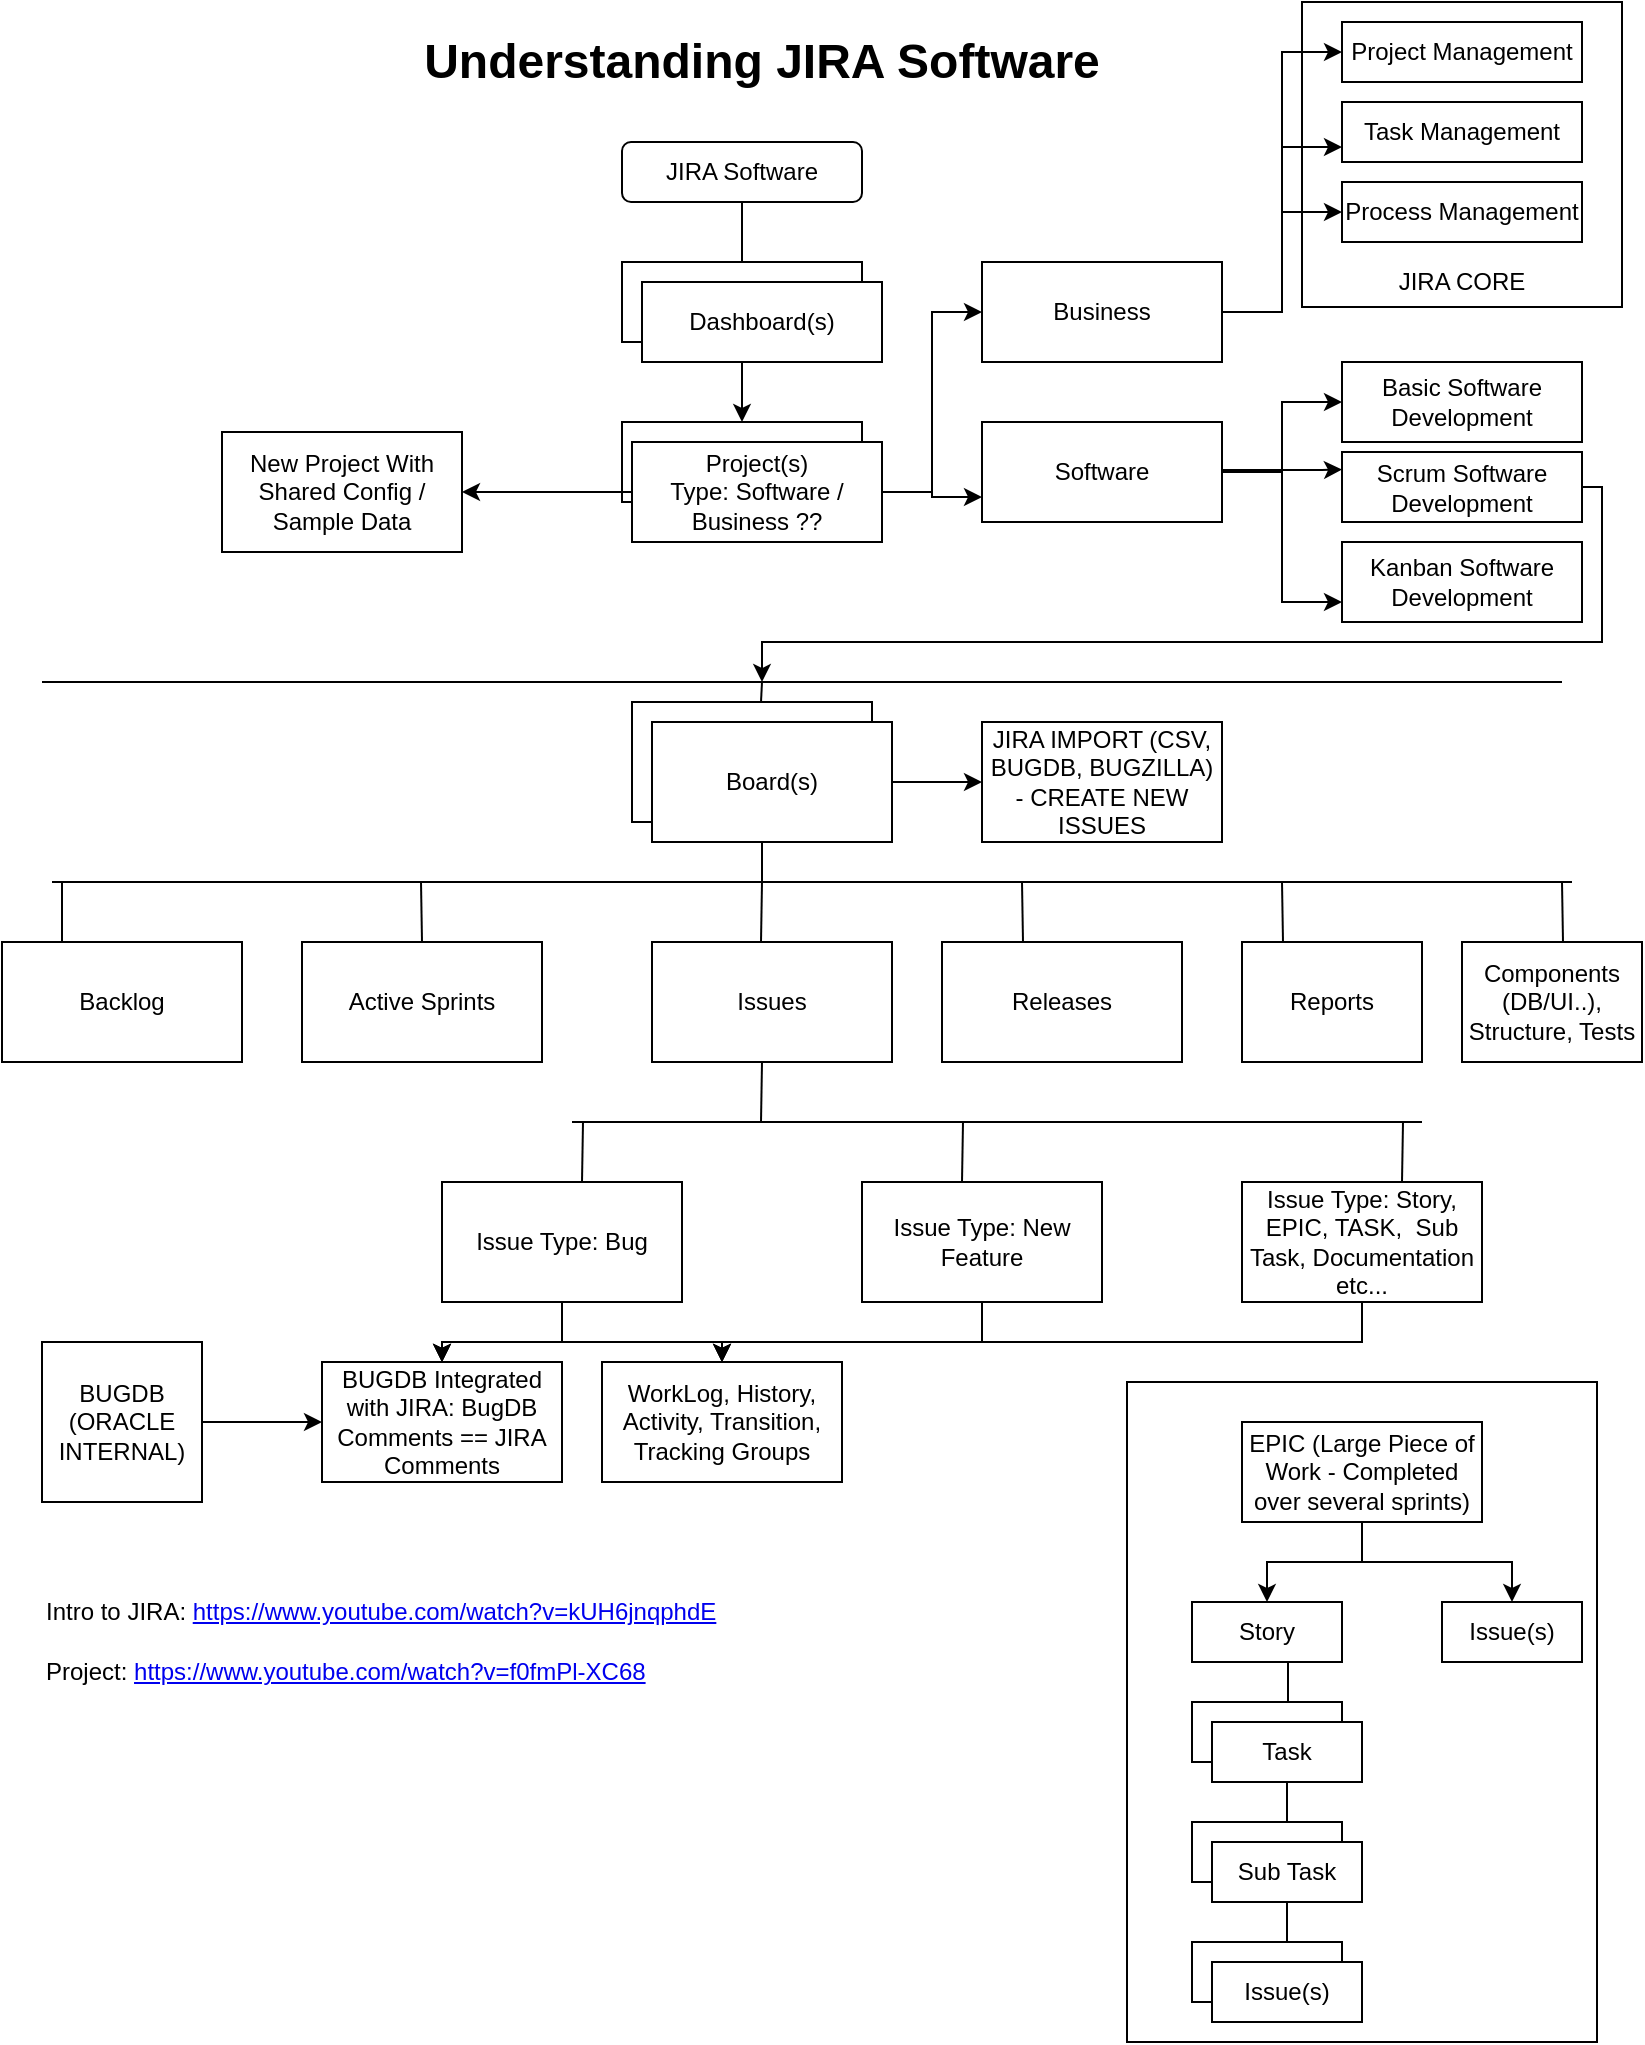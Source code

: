 <mxfile version="14.5.8" type="github">
  <diagram id="XiVcI0fO2w5clv84nWNZ" name="Page-1">
    <mxGraphModel dx="1666" dy="681" grid="1" gridSize="10" guides="1" tooltips="1" connect="1" arrows="1" fold="1" page="1" pageScale="1" pageWidth="850" pageHeight="1100" math="0" shadow="0">
      <root>
        <mxCell id="0" />
        <mxCell id="1" parent="0" />
        <mxCell id="yWXKgYh5VFUF6OWU8Q3p-115" value="" style="rounded=0;whiteSpace=wrap;html=1;" parent="1" vertex="1">
          <mxGeometry x="577.5" y="740" width="235" height="330" as="geometry" />
        </mxCell>
        <mxCell id="yWXKgYh5VFUF6OWU8Q3p-87" value="" style="rounded=0;whiteSpace=wrap;html=1;" parent="1" vertex="1">
          <mxGeometry x="665" y="50" width="160" height="152.5" as="geometry" />
        </mxCell>
        <mxCell id="yWXKgYh5VFUF6OWU8Q3p-1" value="&lt;h1&gt;Understanding JIRA Software&lt;/h1&gt;" style="text;html=1;strokeColor=none;fillColor=none;align=center;verticalAlign=middle;whiteSpace=wrap;rounded=0;" parent="1" vertex="1">
          <mxGeometry x="185" y="50" width="420" height="60" as="geometry" />
        </mxCell>
        <mxCell id="yWXKgYh5VFUF6OWU8Q3p-5" value="" style="edgeStyle=orthogonalEdgeStyle;rounded=0;orthogonalLoop=1;jettySize=auto;html=1;" parent="1" source="yWXKgYh5VFUF6OWU8Q3p-2" target="yWXKgYh5VFUF6OWU8Q3p-4" edge="1">
          <mxGeometry relative="1" as="geometry">
            <Array as="points">
              <mxPoint x="385" y="190" />
              <mxPoint x="385" y="190" />
            </Array>
          </mxGeometry>
        </mxCell>
        <mxCell id="yWXKgYh5VFUF6OWU8Q3p-2" value="JIRA Software" style="rounded=1;whiteSpace=wrap;html=1;" parent="1" vertex="1">
          <mxGeometry x="325" y="120" width="120" height="30" as="geometry" />
        </mxCell>
        <mxCell id="yWXKgYh5VFUF6OWU8Q3p-3" value="" style="rounded=0;whiteSpace=wrap;html=1;" parent="1" vertex="1">
          <mxGeometry x="325" y="180" width="120" height="40" as="geometry" />
        </mxCell>
        <mxCell id="yWXKgYh5VFUF6OWU8Q3p-10" value="" style="edgeStyle=orthogonalEdgeStyle;rounded=0;orthogonalLoop=1;jettySize=auto;html=1;" parent="1" source="yWXKgYh5VFUF6OWU8Q3p-4" edge="1">
          <mxGeometry relative="1" as="geometry">
            <mxPoint x="385" y="260" as="targetPoint" />
            <Array as="points">
              <mxPoint x="385" y="260" />
              <mxPoint x="385" y="260" />
            </Array>
          </mxGeometry>
        </mxCell>
        <mxCell id="yWXKgYh5VFUF6OWU8Q3p-4" value="Dashboard(s)" style="rounded=0;whiteSpace=wrap;html=1;" parent="1" vertex="1">
          <mxGeometry x="335" y="190" width="120" height="40" as="geometry" />
        </mxCell>
        <mxCell id="yWXKgYh5VFUF6OWU8Q3p-7" value="" style="rounded=0;whiteSpace=wrap;html=1;" parent="1" vertex="1">
          <mxGeometry x="325" y="260" width="120" height="40" as="geometry" />
        </mxCell>
        <mxCell id="yWXKgYh5VFUF6OWU8Q3p-84" style="edgeStyle=orthogonalEdgeStyle;rounded=0;orthogonalLoop=1;jettySize=auto;html=1;entryX=0;entryY=0.5;entryDx=0;entryDy=0;" parent="1" source="yWXKgYh5VFUF6OWU8Q3p-8" target="yWXKgYh5VFUF6OWU8Q3p-66" edge="1">
          <mxGeometry relative="1" as="geometry" />
        </mxCell>
        <mxCell id="yWXKgYh5VFUF6OWU8Q3p-85" style="edgeStyle=orthogonalEdgeStyle;rounded=0;orthogonalLoop=1;jettySize=auto;html=1;entryX=0;entryY=0.75;entryDx=0;entryDy=0;" parent="1" source="yWXKgYh5VFUF6OWU8Q3p-8" target="yWXKgYh5VFUF6OWU8Q3p-67" edge="1">
          <mxGeometry relative="1" as="geometry" />
        </mxCell>
        <mxCell id="yWXKgYh5VFUF6OWU8Q3p-91" style="edgeStyle=orthogonalEdgeStyle;rounded=0;orthogonalLoop=1;jettySize=auto;html=1;entryX=1;entryY=0.5;entryDx=0;entryDy=0;" parent="1" source="yWXKgYh5VFUF6OWU8Q3p-8" target="yWXKgYh5VFUF6OWU8Q3p-90" edge="1">
          <mxGeometry relative="1" as="geometry" />
        </mxCell>
        <mxCell id="yWXKgYh5VFUF6OWU8Q3p-8" value="Project(s)&lt;br&gt;Type: Software / Business ??" style="rounded=0;whiteSpace=wrap;html=1;" parent="1" vertex="1">
          <mxGeometry x="330" y="270" width="125" height="50" as="geometry" />
        </mxCell>
        <mxCell id="yWXKgYh5VFUF6OWU8Q3p-13" value="" style="endArrow=none;html=1;" parent="1" edge="1">
          <mxGeometry width="50" height="50" relative="1" as="geometry">
            <mxPoint x="35" y="390" as="sourcePoint" />
            <mxPoint x="795" y="390" as="targetPoint" />
          </mxGeometry>
        </mxCell>
        <mxCell id="yWXKgYh5VFUF6OWU8Q3p-17" value="" style="rounded=0;whiteSpace=wrap;html=1;" parent="1" vertex="1">
          <mxGeometry x="330" y="400" width="120" height="60" as="geometry" />
        </mxCell>
        <mxCell id="yWXKgYh5VFUF6OWU8Q3p-93" style="edgeStyle=orthogonalEdgeStyle;rounded=0;orthogonalLoop=1;jettySize=auto;html=1;" parent="1" source="yWXKgYh5VFUF6OWU8Q3p-18" target="yWXKgYh5VFUF6OWU8Q3p-92" edge="1">
          <mxGeometry relative="1" as="geometry" />
        </mxCell>
        <mxCell id="yWXKgYh5VFUF6OWU8Q3p-18" value="Board(s)" style="rounded=0;whiteSpace=wrap;html=1;" parent="1" vertex="1">
          <mxGeometry x="340" y="410" width="120" height="60" as="geometry" />
        </mxCell>
        <mxCell id="yWXKgYh5VFUF6OWU8Q3p-19" value="" style="endArrow=none;html=1;" parent="1" edge="1">
          <mxGeometry width="50" height="50" relative="1" as="geometry">
            <mxPoint x="40" y="490" as="sourcePoint" />
            <mxPoint x="800" y="490" as="targetPoint" />
          </mxGeometry>
        </mxCell>
        <mxCell id="yWXKgYh5VFUF6OWU8Q3p-23" value="" style="endArrow=none;html=1;" parent="1" edge="1">
          <mxGeometry width="50" height="50" relative="1" as="geometry">
            <mxPoint x="395" y="390" as="sourcePoint" />
            <mxPoint x="394.5" y="400" as="targetPoint" />
          </mxGeometry>
        </mxCell>
        <mxCell id="yWXKgYh5VFUF6OWU8Q3p-25" value="" style="endArrow=none;html=1;" parent="1" edge="1">
          <mxGeometry width="50" height="50" relative="1" as="geometry">
            <mxPoint x="395" y="470" as="sourcePoint" />
            <mxPoint x="395" y="490" as="targetPoint" />
          </mxGeometry>
        </mxCell>
        <mxCell id="yWXKgYh5VFUF6OWU8Q3p-27" value="Backlog" style="rounded=0;whiteSpace=wrap;html=1;" parent="1" vertex="1">
          <mxGeometry x="15" y="520" width="120" height="60" as="geometry" />
        </mxCell>
        <mxCell id="yWXKgYh5VFUF6OWU8Q3p-28" value="Active Sprints" style="rounded=0;whiteSpace=wrap;html=1;" parent="1" vertex="1">
          <mxGeometry x="165" y="520" width="120" height="60" as="geometry" />
        </mxCell>
        <mxCell id="yWXKgYh5VFUF6OWU8Q3p-29" value="Releases" style="rounded=0;whiteSpace=wrap;html=1;" parent="1" vertex="1">
          <mxGeometry x="485" y="520" width="120" height="60" as="geometry" />
        </mxCell>
        <mxCell id="yWXKgYh5VFUF6OWU8Q3p-30" value="Reports" style="rounded=0;whiteSpace=wrap;html=1;" parent="1" vertex="1">
          <mxGeometry x="635" y="520" width="90" height="60" as="geometry" />
        </mxCell>
        <mxCell id="yWXKgYh5VFUF6OWU8Q3p-31" value="Issues" style="rounded=0;whiteSpace=wrap;html=1;" parent="1" vertex="1">
          <mxGeometry x="340" y="520" width="120" height="60" as="geometry" />
        </mxCell>
        <mxCell id="yWXKgYh5VFUF6OWU8Q3p-36" value="" style="endArrow=none;html=1;" parent="1" edge="1">
          <mxGeometry width="50" height="50" relative="1" as="geometry">
            <mxPoint x="395" y="490" as="sourcePoint" />
            <mxPoint x="394.5" y="520" as="targetPoint" />
          </mxGeometry>
        </mxCell>
        <mxCell id="yWXKgYh5VFUF6OWU8Q3p-38" value="" style="endArrow=none;html=1;" parent="1" edge="1">
          <mxGeometry width="50" height="50" relative="1" as="geometry">
            <mxPoint x="525" y="490" as="sourcePoint" />
            <mxPoint x="525.5" y="520" as="targetPoint" />
          </mxGeometry>
        </mxCell>
        <mxCell id="yWXKgYh5VFUF6OWU8Q3p-39" value="" style="endArrow=none;html=1;" parent="1" edge="1">
          <mxGeometry width="50" height="50" relative="1" as="geometry">
            <mxPoint x="655" y="490" as="sourcePoint" />
            <mxPoint x="655.5" y="520" as="targetPoint" />
          </mxGeometry>
        </mxCell>
        <mxCell id="yWXKgYh5VFUF6OWU8Q3p-40" value="" style="endArrow=none;html=1;" parent="1" edge="1">
          <mxGeometry width="50" height="50" relative="1" as="geometry">
            <mxPoint x="224.5" y="490" as="sourcePoint" />
            <mxPoint x="225" y="520" as="targetPoint" />
          </mxGeometry>
        </mxCell>
        <mxCell id="yWXKgYh5VFUF6OWU8Q3p-41" value="" style="endArrow=none;html=1;" parent="1" edge="1">
          <mxGeometry width="50" height="50" relative="1" as="geometry">
            <mxPoint x="45" y="490" as="sourcePoint" />
            <mxPoint x="45" y="520" as="targetPoint" />
          </mxGeometry>
        </mxCell>
        <mxCell id="yWXKgYh5VFUF6OWU8Q3p-42" value="" style="endArrow=none;html=1;" parent="1" edge="1">
          <mxGeometry width="50" height="50" relative="1" as="geometry">
            <mxPoint x="300" y="610" as="sourcePoint" />
            <mxPoint x="725" y="610" as="targetPoint" />
          </mxGeometry>
        </mxCell>
        <mxCell id="yWXKgYh5VFUF6OWU8Q3p-44" value="" style="endArrow=none;html=1;" parent="1" edge="1">
          <mxGeometry width="50" height="50" relative="1" as="geometry">
            <mxPoint x="395" y="580" as="sourcePoint" />
            <mxPoint x="394.5" y="610" as="targetPoint" />
          </mxGeometry>
        </mxCell>
        <mxCell id="yWXKgYh5VFUF6OWU8Q3p-58" value="" style="edgeStyle=orthogonalEdgeStyle;rounded=0;orthogonalLoop=1;jettySize=auto;html=1;" parent="1" source="yWXKgYh5VFUF6OWU8Q3p-45" target="yWXKgYh5VFUF6OWU8Q3p-56" edge="1">
          <mxGeometry relative="1" as="geometry" />
        </mxCell>
        <mxCell id="yWXKgYh5VFUF6OWU8Q3p-60" style="edgeStyle=orthogonalEdgeStyle;rounded=0;orthogonalLoop=1;jettySize=auto;html=1;entryX=0.5;entryY=0;entryDx=0;entryDy=0;" parent="1" source="yWXKgYh5VFUF6OWU8Q3p-45" target="yWXKgYh5VFUF6OWU8Q3p-59" edge="1">
          <mxGeometry relative="1" as="geometry" />
        </mxCell>
        <mxCell id="yWXKgYh5VFUF6OWU8Q3p-45" value="Issue Type: Bug" style="rounded=0;whiteSpace=wrap;html=1;" parent="1" vertex="1">
          <mxGeometry x="235" y="640" width="120" height="60" as="geometry" />
        </mxCell>
        <mxCell id="yWXKgYh5VFUF6OWU8Q3p-46" value="" style="endArrow=none;html=1;" parent="1" edge="1">
          <mxGeometry width="50" height="50" relative="1" as="geometry">
            <mxPoint x="305.5" y="610" as="sourcePoint" />
            <mxPoint x="305" y="640" as="targetPoint" />
          </mxGeometry>
        </mxCell>
        <mxCell id="yWXKgYh5VFUF6OWU8Q3p-61" style="edgeStyle=orthogonalEdgeStyle;rounded=0;orthogonalLoop=1;jettySize=auto;html=1;entryX=0.5;entryY=0;entryDx=0;entryDy=0;" parent="1" source="yWXKgYh5VFUF6OWU8Q3p-47" target="yWXKgYh5VFUF6OWU8Q3p-59" edge="1">
          <mxGeometry relative="1" as="geometry">
            <Array as="points">
              <mxPoint x="505" y="720" />
              <mxPoint x="375" y="720" />
            </Array>
          </mxGeometry>
        </mxCell>
        <mxCell id="yWXKgYh5VFUF6OWU8Q3p-62" style="edgeStyle=orthogonalEdgeStyle;rounded=0;orthogonalLoop=1;jettySize=auto;html=1;entryX=0.5;entryY=0;entryDx=0;entryDy=0;" parent="1" source="yWXKgYh5VFUF6OWU8Q3p-47" target="yWXKgYh5VFUF6OWU8Q3p-56" edge="1">
          <mxGeometry relative="1" as="geometry">
            <Array as="points">
              <mxPoint x="505" y="720" />
              <mxPoint x="235" y="720" />
            </Array>
          </mxGeometry>
        </mxCell>
        <mxCell id="yWXKgYh5VFUF6OWU8Q3p-47" value="Issue Type:&amp;nbsp;New Feature" style="rounded=0;whiteSpace=wrap;html=1;" parent="1" vertex="1">
          <mxGeometry x="445" y="640" width="120" height="60" as="geometry" />
        </mxCell>
        <mxCell id="yWXKgYh5VFUF6OWU8Q3p-49" value="" style="endArrow=none;html=1;" parent="1" edge="1">
          <mxGeometry width="50" height="50" relative="1" as="geometry">
            <mxPoint x="495.5" y="610" as="sourcePoint" />
            <mxPoint x="495" y="640" as="targetPoint" />
          </mxGeometry>
        </mxCell>
        <mxCell id="yWXKgYh5VFUF6OWU8Q3p-63" style="edgeStyle=orthogonalEdgeStyle;rounded=0;orthogonalLoop=1;jettySize=auto;html=1;" parent="1" source="yWXKgYh5VFUF6OWU8Q3p-50" target="yWXKgYh5VFUF6OWU8Q3p-59" edge="1">
          <mxGeometry relative="1" as="geometry">
            <Array as="points">
              <mxPoint x="695" y="720" />
              <mxPoint x="375" y="720" />
            </Array>
          </mxGeometry>
        </mxCell>
        <mxCell id="yWXKgYh5VFUF6OWU8Q3p-64" style="edgeStyle=orthogonalEdgeStyle;rounded=0;orthogonalLoop=1;jettySize=auto;html=1;entryX=0.5;entryY=0;entryDx=0;entryDy=0;" parent="1" source="yWXKgYh5VFUF6OWU8Q3p-50" target="yWXKgYh5VFUF6OWU8Q3p-56" edge="1">
          <mxGeometry relative="1" as="geometry">
            <Array as="points">
              <mxPoint x="695" y="720" />
              <mxPoint x="235" y="720" />
            </Array>
          </mxGeometry>
        </mxCell>
        <mxCell id="yWXKgYh5VFUF6OWU8Q3p-50" value="&lt;span&gt;Issue Type: Story, EPIC, TASK,&amp;nbsp; Sub Task, Documentation etc...&lt;/span&gt;" style="rounded=0;whiteSpace=wrap;html=1;" parent="1" vertex="1">
          <mxGeometry x="635" y="640" width="120" height="60" as="geometry" />
        </mxCell>
        <mxCell id="yWXKgYh5VFUF6OWU8Q3p-52" value="" style="endArrow=none;html=1;" parent="1" edge="1">
          <mxGeometry width="50" height="50" relative="1" as="geometry">
            <mxPoint x="715.5" y="610" as="sourcePoint" />
            <mxPoint x="715" y="640" as="targetPoint" />
          </mxGeometry>
        </mxCell>
        <mxCell id="yWXKgYh5VFUF6OWU8Q3p-53" value="Components (DB/UI..), Structure, Tests" style="rounded=0;whiteSpace=wrap;html=1;" parent="1" vertex="1">
          <mxGeometry x="745" y="520" width="90" height="60" as="geometry" />
        </mxCell>
        <mxCell id="yWXKgYh5VFUF6OWU8Q3p-54" value="" style="endArrow=none;html=1;" parent="1" edge="1">
          <mxGeometry width="50" height="50" relative="1" as="geometry">
            <mxPoint x="795" y="490" as="sourcePoint" />
            <mxPoint x="795.5" y="520" as="targetPoint" />
          </mxGeometry>
        </mxCell>
        <mxCell id="yWXKgYh5VFUF6OWU8Q3p-57" style="edgeStyle=orthogonalEdgeStyle;rounded=0;orthogonalLoop=1;jettySize=auto;html=1;entryX=0;entryY=0.5;entryDx=0;entryDy=0;" parent="1" source="yWXKgYh5VFUF6OWU8Q3p-55" target="yWXKgYh5VFUF6OWU8Q3p-56" edge="1">
          <mxGeometry relative="1" as="geometry" />
        </mxCell>
        <mxCell id="yWXKgYh5VFUF6OWU8Q3p-55" value="BUGDB (ORACLE INTERNAL)" style="whiteSpace=wrap;html=1;aspect=fixed;" parent="1" vertex="1">
          <mxGeometry x="35" y="720" width="80" height="80" as="geometry" />
        </mxCell>
        <mxCell id="yWXKgYh5VFUF6OWU8Q3p-56" value="BUGDB Integrated with JIRA: BugDB Comments == JIRA Comments" style="rounded=0;whiteSpace=wrap;html=1;" parent="1" vertex="1">
          <mxGeometry x="175" y="730" width="120" height="60" as="geometry" />
        </mxCell>
        <mxCell id="yWXKgYh5VFUF6OWU8Q3p-59" value="WorkLog, History, Activity, Transition, Tracking Groups" style="rounded=0;whiteSpace=wrap;html=1;" parent="1" vertex="1">
          <mxGeometry x="315" y="730" width="120" height="60" as="geometry" />
        </mxCell>
        <mxCell id="yWXKgYh5VFUF6OWU8Q3p-65" value="Project:&amp;nbsp;&lt;a href=&quot;https://www.youtube.com/watch?v=f0fmPl-XC68&quot;&gt;https://www.youtube.com/watch?v=f0fmPl-XC68&lt;/a&gt;" style="text;html=1;strokeColor=none;fillColor=none;align=left;verticalAlign=middle;whiteSpace=wrap;rounded=0;" parent="1" vertex="1">
          <mxGeometry x="35" y="870" width="345" height="30" as="geometry" />
        </mxCell>
        <mxCell id="yWXKgYh5VFUF6OWU8Q3p-78" style="edgeStyle=orthogonalEdgeStyle;rounded=0;orthogonalLoop=1;jettySize=auto;html=1;entryX=0;entryY=0.5;entryDx=0;entryDy=0;" parent="1" source="yWXKgYh5VFUF6OWU8Q3p-66" target="yWXKgYh5VFUF6OWU8Q3p-75" edge="1">
          <mxGeometry relative="1" as="geometry" />
        </mxCell>
        <mxCell id="yWXKgYh5VFUF6OWU8Q3p-79" style="edgeStyle=orthogonalEdgeStyle;rounded=0;orthogonalLoop=1;jettySize=auto;html=1;entryX=0;entryY=0.75;entryDx=0;entryDy=0;" parent="1" source="yWXKgYh5VFUF6OWU8Q3p-66" target="yWXKgYh5VFUF6OWU8Q3p-76" edge="1">
          <mxGeometry relative="1" as="geometry" />
        </mxCell>
        <mxCell id="yWXKgYh5VFUF6OWU8Q3p-80" style="edgeStyle=orthogonalEdgeStyle;rounded=0;orthogonalLoop=1;jettySize=auto;html=1;entryX=0;entryY=0.5;entryDx=0;entryDy=0;" parent="1" source="yWXKgYh5VFUF6OWU8Q3p-66" target="yWXKgYh5VFUF6OWU8Q3p-77" edge="1">
          <mxGeometry relative="1" as="geometry" />
        </mxCell>
        <mxCell id="yWXKgYh5VFUF6OWU8Q3p-66" value="Business" style="rounded=0;whiteSpace=wrap;html=1;" parent="1" vertex="1">
          <mxGeometry x="505" y="180" width="120" height="50" as="geometry" />
        </mxCell>
        <mxCell id="yWXKgYh5VFUF6OWU8Q3p-72" style="edgeStyle=orthogonalEdgeStyle;rounded=0;orthogonalLoop=1;jettySize=auto;html=1;entryX=0;entryY=0.5;entryDx=0;entryDy=0;" parent="1" source="yWXKgYh5VFUF6OWU8Q3p-67" target="yWXKgYh5VFUF6OWU8Q3p-70" edge="1">
          <mxGeometry relative="1" as="geometry" />
        </mxCell>
        <mxCell id="yWXKgYh5VFUF6OWU8Q3p-73" style="edgeStyle=orthogonalEdgeStyle;rounded=0;orthogonalLoop=1;jettySize=auto;html=1;entryX=0;entryY=0.25;entryDx=0;entryDy=0;" parent="1" source="yWXKgYh5VFUF6OWU8Q3p-67" target="yWXKgYh5VFUF6OWU8Q3p-68" edge="1">
          <mxGeometry relative="1" as="geometry">
            <Array as="points">
              <mxPoint x="675" y="284" />
              <mxPoint x="675" y="284" />
            </Array>
          </mxGeometry>
        </mxCell>
        <mxCell id="yWXKgYh5VFUF6OWU8Q3p-74" style="edgeStyle=orthogonalEdgeStyle;rounded=0;orthogonalLoop=1;jettySize=auto;html=1;entryX=0;entryY=0.75;entryDx=0;entryDy=0;" parent="1" source="yWXKgYh5VFUF6OWU8Q3p-67" target="yWXKgYh5VFUF6OWU8Q3p-69" edge="1">
          <mxGeometry relative="1" as="geometry" />
        </mxCell>
        <mxCell id="yWXKgYh5VFUF6OWU8Q3p-67" value="Software" style="rounded=0;whiteSpace=wrap;html=1;" parent="1" vertex="1">
          <mxGeometry x="505" y="260" width="120" height="50" as="geometry" />
        </mxCell>
        <mxCell id="yWXKgYh5VFUF6OWU8Q3p-83" style="edgeStyle=orthogonalEdgeStyle;rounded=0;orthogonalLoop=1;jettySize=auto;html=1;" parent="1" source="yWXKgYh5VFUF6OWU8Q3p-68" edge="1">
          <mxGeometry relative="1" as="geometry">
            <mxPoint x="395" y="390" as="targetPoint" />
            <Array as="points">
              <mxPoint x="815" y="293" />
              <mxPoint x="815" y="370" />
              <mxPoint x="395" y="370" />
            </Array>
          </mxGeometry>
        </mxCell>
        <mxCell id="yWXKgYh5VFUF6OWU8Q3p-68" value="Scrum Software Development" style="rounded=0;whiteSpace=wrap;html=1;" parent="1" vertex="1">
          <mxGeometry x="685" y="275" width="120" height="35" as="geometry" />
        </mxCell>
        <mxCell id="yWXKgYh5VFUF6OWU8Q3p-70" value="Basic Software Development" style="rounded=0;whiteSpace=wrap;html=1;" parent="1" vertex="1">
          <mxGeometry x="685" y="230" width="120" height="40" as="geometry" />
        </mxCell>
        <mxCell id="yWXKgYh5VFUF6OWU8Q3p-75" value="Project Management" style="rounded=0;whiteSpace=wrap;html=1;" parent="1" vertex="1">
          <mxGeometry x="685" y="60" width="120" height="30" as="geometry" />
        </mxCell>
        <mxCell id="yWXKgYh5VFUF6OWU8Q3p-76" value="Task Management" style="rounded=0;whiteSpace=wrap;html=1;" parent="1" vertex="1">
          <mxGeometry x="685" y="100" width="120" height="30" as="geometry" />
        </mxCell>
        <mxCell id="yWXKgYh5VFUF6OWU8Q3p-77" value="Process Management" style="rounded=0;whiteSpace=wrap;html=1;" parent="1" vertex="1">
          <mxGeometry x="685" y="140" width="120" height="30" as="geometry" />
        </mxCell>
        <mxCell id="yWXKgYh5VFUF6OWU8Q3p-69" value="Kanban Software Development" style="rounded=0;whiteSpace=wrap;html=1;" parent="1" vertex="1">
          <mxGeometry x="685" y="320" width="120" height="40" as="geometry" />
        </mxCell>
        <mxCell id="yWXKgYh5VFUF6OWU8Q3p-88" value="JIRA CORE" style="text;html=1;strokeColor=none;fillColor=none;align=center;verticalAlign=middle;whiteSpace=wrap;rounded=0;" parent="1" vertex="1">
          <mxGeometry x="710" y="180" width="70" height="20" as="geometry" />
        </mxCell>
        <mxCell id="yWXKgYh5VFUF6OWU8Q3p-90" value="New Project With Shared Config / Sample Data" style="rounded=0;whiteSpace=wrap;html=1;" parent="1" vertex="1">
          <mxGeometry x="125" y="265" width="120" height="60" as="geometry" />
        </mxCell>
        <mxCell id="yWXKgYh5VFUF6OWU8Q3p-92" value="JIRA IMPORT (CSV, BUGDB, BUGZILLA) - CREATE NEW ISSUES" style="rounded=0;whiteSpace=wrap;html=1;" parent="1" vertex="1">
          <mxGeometry x="505" y="410" width="120" height="60" as="geometry" />
        </mxCell>
        <mxCell id="yWXKgYh5VFUF6OWU8Q3p-94" value="Intro to JIRA:&amp;nbsp;&lt;a href=&quot;https://www.youtube.com/watch?v=kUH6jnqphdE&quot;&gt;https://www.youtube.com/watch?v=kUH6jnqphdE&lt;/a&gt;" style="text;html=1;strokeColor=none;fillColor=none;align=left;verticalAlign=middle;whiteSpace=wrap;rounded=0;" parent="1" vertex="1">
          <mxGeometry x="35" y="840" width="355" height="30" as="geometry" />
        </mxCell>
        <mxCell id="yWXKgYh5VFUF6OWU8Q3p-98" style="edgeStyle=orthogonalEdgeStyle;rounded=0;orthogonalLoop=1;jettySize=auto;html=1;entryX=0.5;entryY=0;entryDx=0;entryDy=0;" parent="1" source="yWXKgYh5VFUF6OWU8Q3p-95" target="yWXKgYh5VFUF6OWU8Q3p-96" edge="1">
          <mxGeometry relative="1" as="geometry" />
        </mxCell>
        <mxCell id="yWXKgYh5VFUF6OWU8Q3p-101" style="edgeStyle=orthogonalEdgeStyle;rounded=0;orthogonalLoop=1;jettySize=auto;html=1;entryX=0.5;entryY=0;entryDx=0;entryDy=0;" parent="1" source="yWXKgYh5VFUF6OWU8Q3p-95" target="yWXKgYh5VFUF6OWU8Q3p-97" edge="1">
          <mxGeometry relative="1" as="geometry" />
        </mxCell>
        <mxCell id="yWXKgYh5VFUF6OWU8Q3p-95" value="EPIC (Large Piece of Work - Completed over several sprints)" style="rounded=0;whiteSpace=wrap;html=1;" parent="1" vertex="1">
          <mxGeometry x="635" y="760" width="120" height="50" as="geometry" />
        </mxCell>
        <mxCell id="yWXKgYh5VFUF6OWU8Q3p-106" value="" style="edgeStyle=orthogonalEdgeStyle;rounded=0;orthogonalLoop=1;jettySize=auto;html=1;" parent="1" source="yWXKgYh5VFUF6OWU8Q3p-96" target="yWXKgYh5VFUF6OWU8Q3p-105" edge="1">
          <mxGeometry relative="1" as="geometry">
            <Array as="points">
              <mxPoint x="658" y="890" />
              <mxPoint x="658" y="890" />
            </Array>
          </mxGeometry>
        </mxCell>
        <mxCell id="yWXKgYh5VFUF6OWU8Q3p-96" value="Story" style="rounded=0;whiteSpace=wrap;html=1;" parent="1" vertex="1">
          <mxGeometry x="610" y="850" width="75" height="30" as="geometry" />
        </mxCell>
        <mxCell id="yWXKgYh5VFUF6OWU8Q3p-97" value="Issue(s)" style="rounded=0;whiteSpace=wrap;html=1;" parent="1" vertex="1">
          <mxGeometry x="735" y="850" width="70" height="30" as="geometry" />
        </mxCell>
        <mxCell id="yWXKgYh5VFUF6OWU8Q3p-104" value="Task" style="rounded=0;whiteSpace=wrap;html=1;" parent="1" vertex="1">
          <mxGeometry x="610" y="900" width="75" height="30" as="geometry" />
        </mxCell>
        <mxCell id="yWXKgYh5VFUF6OWU8Q3p-113" value="" style="edgeStyle=orthogonalEdgeStyle;rounded=0;orthogonalLoop=1;jettySize=auto;html=1;" parent="1" source="yWXKgYh5VFUF6OWU8Q3p-105" target="yWXKgYh5VFUF6OWU8Q3p-112" edge="1">
          <mxGeometry relative="1" as="geometry" />
        </mxCell>
        <mxCell id="yWXKgYh5VFUF6OWU8Q3p-105" value="Task" style="rounded=0;whiteSpace=wrap;html=1;" parent="1" vertex="1">
          <mxGeometry x="620" y="910" width="75" height="30" as="geometry" />
        </mxCell>
        <mxCell id="yWXKgYh5VFUF6OWU8Q3p-109" value="Sub Task" style="rounded=0;whiteSpace=wrap;html=1;" parent="1" vertex="1">
          <mxGeometry x="610" y="960" width="75" height="30" as="geometry" />
        </mxCell>
        <mxCell id="yWXKgYh5VFUF6OWU8Q3p-110" value="Sub Task" style="rounded=0;whiteSpace=wrap;html=1;" parent="1" vertex="1">
          <mxGeometry x="620" y="970" width="75" height="30" as="geometry" />
        </mxCell>
        <mxCell id="yWXKgYh5VFUF6OWU8Q3p-111" value="Sub Task" style="rounded=0;whiteSpace=wrap;html=1;" parent="1" vertex="1">
          <mxGeometry x="610" y="1020" width="75" height="30" as="geometry" />
        </mxCell>
        <mxCell id="yWXKgYh5VFUF6OWU8Q3p-112" value="Issue(s)" style="rounded=0;whiteSpace=wrap;html=1;" parent="1" vertex="1">
          <mxGeometry x="620" y="1030" width="75" height="30" as="geometry" />
        </mxCell>
      </root>
    </mxGraphModel>
  </diagram>
</mxfile>
